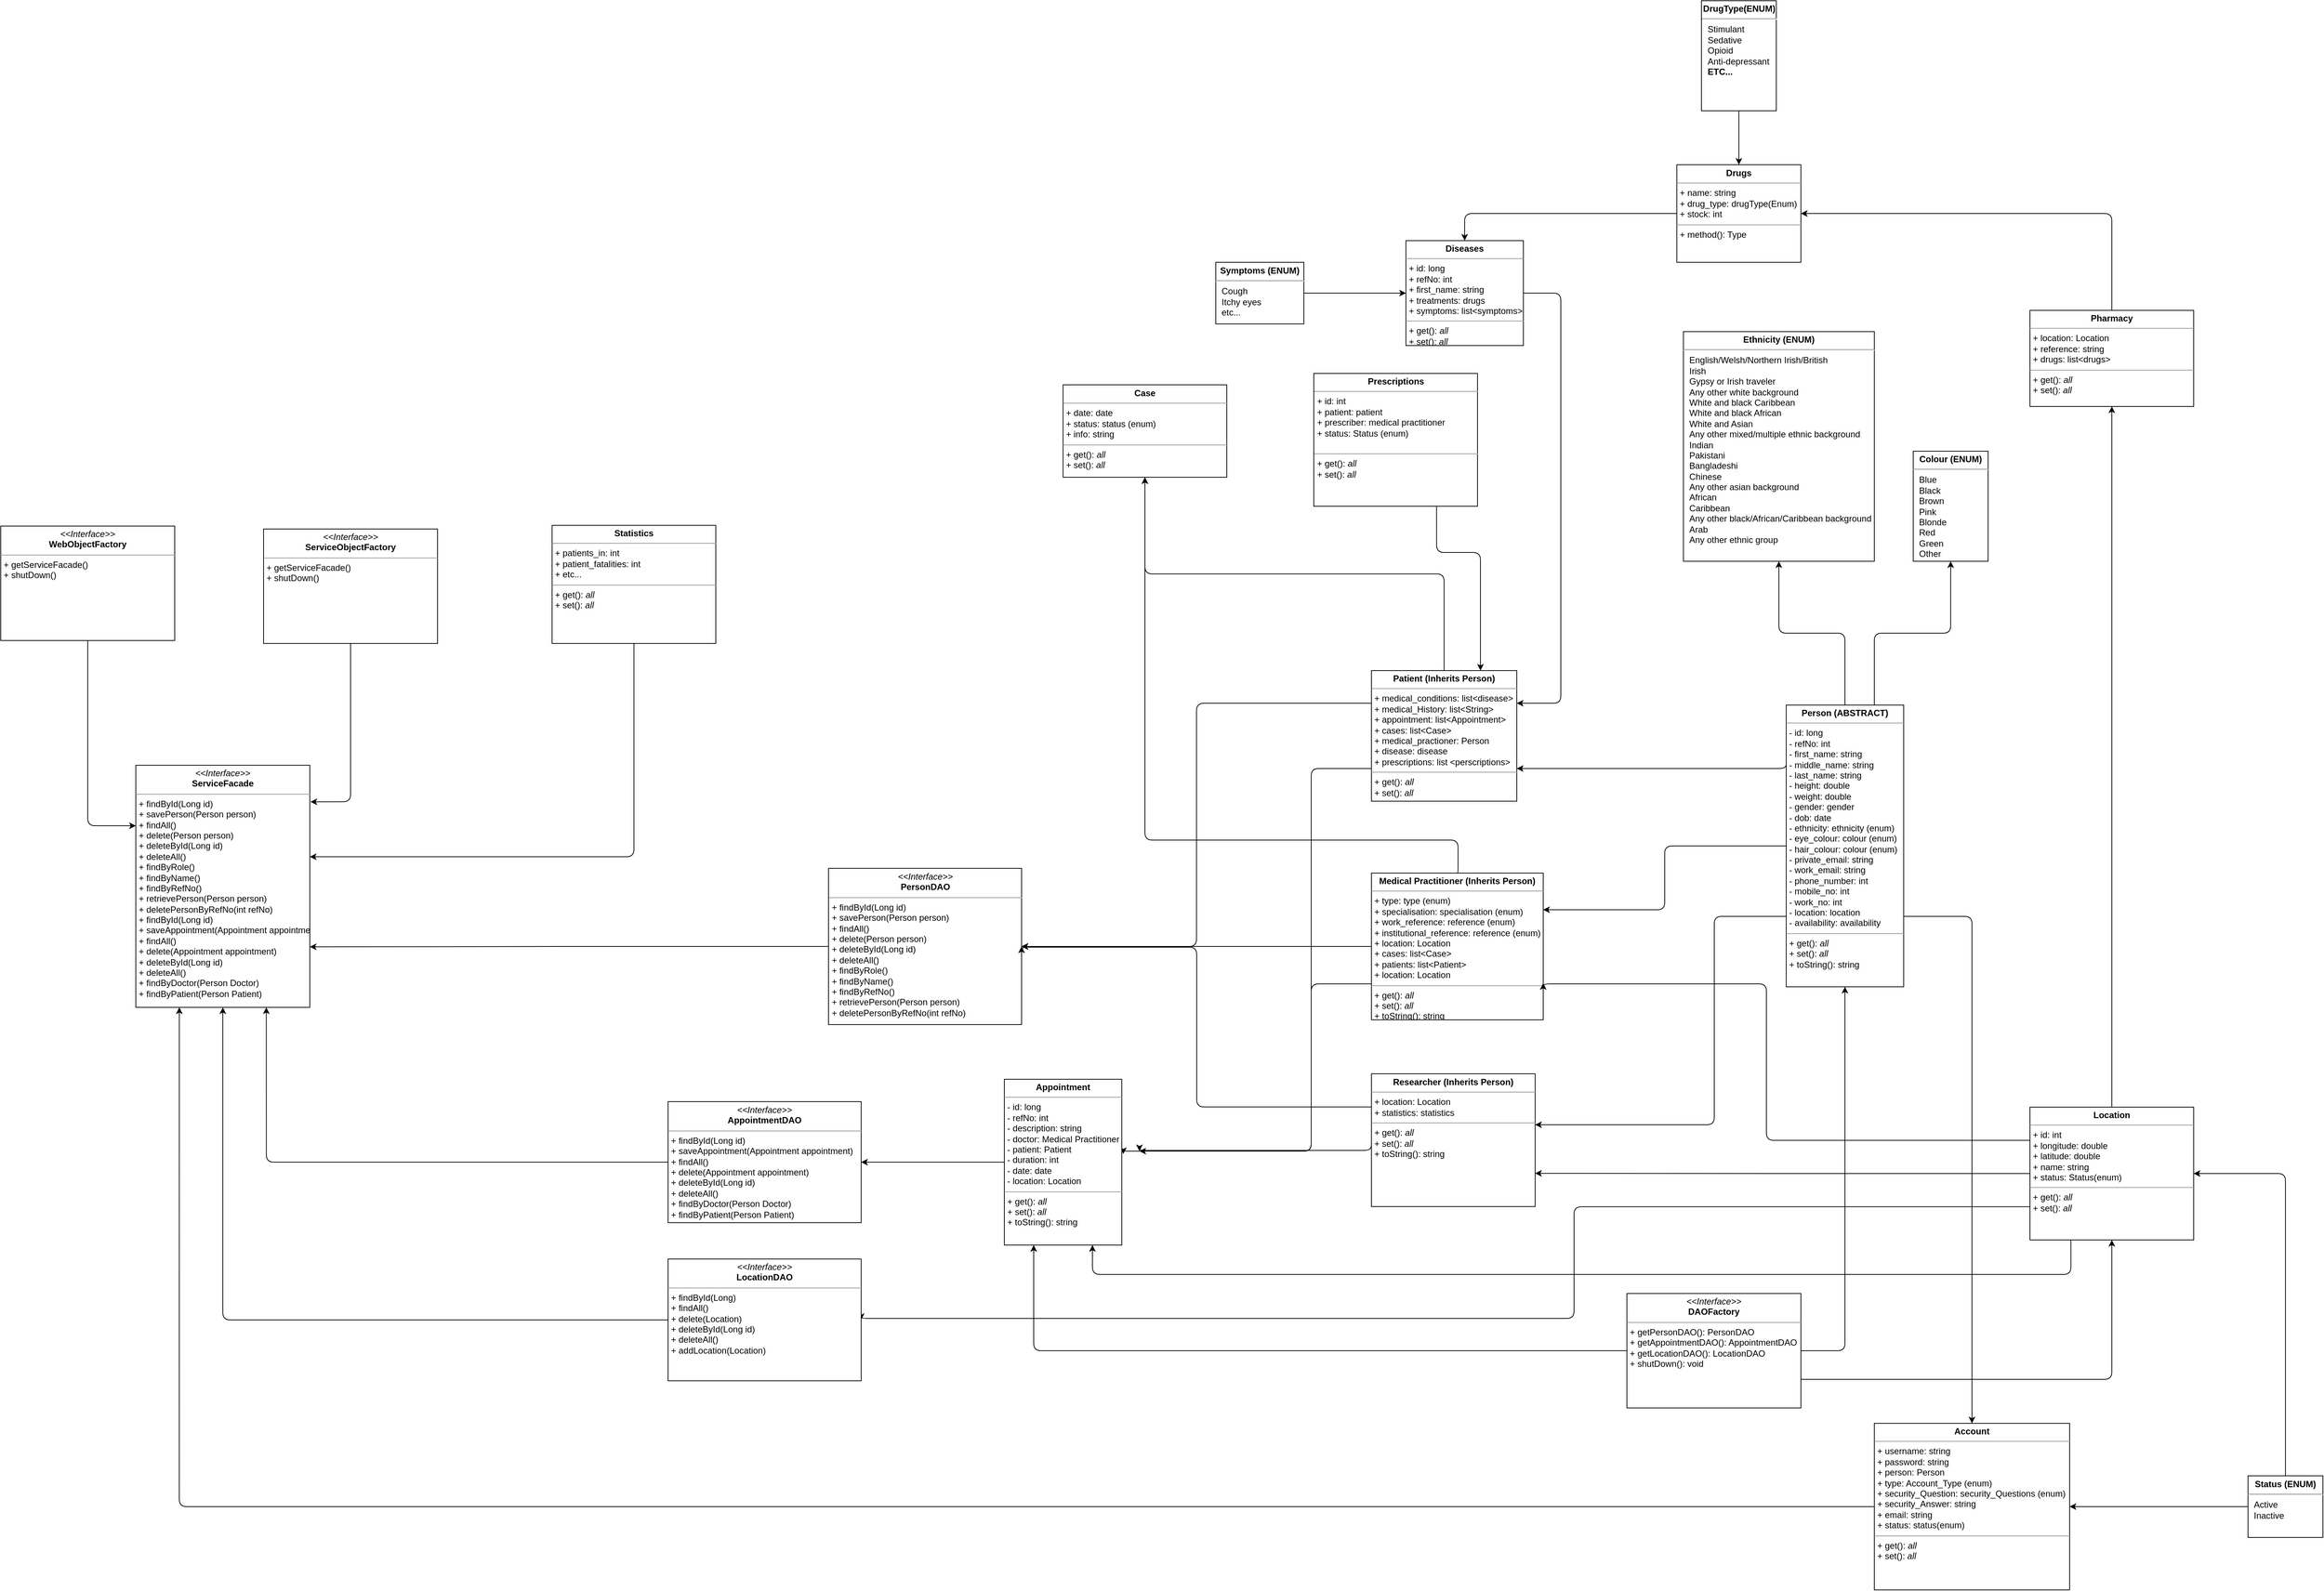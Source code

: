 <mxfile version="12.1.0" type="device" pages="1"><diagram id="IaRB0hSCrIcvMKdp6ZIT" name="Class Diagram"><mxGraphModel dx="-7416" dy="4311" grid="0" gridSize="10" guides="1" tooltips="1" connect="1" arrows="1" fold="1" page="0" pageScale="1" pageWidth="827" pageHeight="1169" math="0" shadow="0"><root><mxCell id="0"/><mxCell id="1" parent="0"/><mxCell id="vXPy6y1DT_VZv1KYZCPj-5" style="edgeStyle=orthogonalEdgeStyle;rounded=1;orthogonalLoop=1;jettySize=auto;html=1;exitX=0;exitY=0.196;exitDx=0;exitDy=0;entryX=1;entryY=0.75;entryDx=0;entryDy=0;exitPerimeter=0;" parent="1" source="WB3Wu1iv00L5q_47RCzI-1" target="WB3Wu1iv00L5q_47RCzI-15" edge="1"><mxGeometry relative="1" as="geometry"><Array as="points"><mxPoint x="11525" y="-2224"/></Array></mxGeometry></mxCell><mxCell id="vXPy6y1DT_VZv1KYZCPj-6" style="edgeStyle=orthogonalEdgeStyle;rounded=1;orthogonalLoop=1;jettySize=auto;html=1;exitX=0;exitY=0.5;exitDx=0;exitDy=0;entryX=1;entryY=0.25;entryDx=0;entryDy=0;" parent="1" source="WB3Wu1iv00L5q_47RCzI-1" target="WB3Wu1iv00L5q_47RCzI-19" edge="1"><mxGeometry relative="1" as="geometry"/></mxCell><mxCell id="vXPy6y1DT_VZv1KYZCPj-7" style="edgeStyle=orthogonalEdgeStyle;rounded=1;orthogonalLoop=1;jettySize=auto;html=1;exitX=0;exitY=0.75;exitDx=0;exitDy=0;" parent="1" source="WB3Wu1iv00L5q_47RCzI-1" edge="1"><mxGeometry relative="1" as="geometry"><mxPoint x="11183" y="-1738" as="targetPoint"/><Array as="points"><mxPoint x="11427" y="-2022"/><mxPoint x="11427" y="-1738"/></Array></mxGeometry></mxCell><mxCell id="vXPy6y1DT_VZv1KYZCPj-26" style="edgeStyle=orthogonalEdgeStyle;rounded=1;orthogonalLoop=1;jettySize=auto;html=1;exitX=0.75;exitY=0;exitDx=0;exitDy=0;entryX=0.5;entryY=1;entryDx=0;entryDy=0;" parent="1" source="WB3Wu1iv00L5q_47RCzI-1" target="WB3Wu1iv00L5q_47RCzI-4" edge="1"><mxGeometry relative="1" as="geometry"/></mxCell><mxCell id="vXPy6y1DT_VZv1KYZCPj-30" style="edgeStyle=orthogonalEdgeStyle;rounded=1;orthogonalLoop=1;jettySize=auto;html=1;exitX=0.5;exitY=0;exitDx=0;exitDy=0;entryX=0.5;entryY=1;entryDx=0;entryDy=0;" parent="1" source="WB3Wu1iv00L5q_47RCzI-1" target="WB3Wu1iv00L5q_47RCzI-3" edge="1"><mxGeometry relative="1" as="geometry"/></mxCell><mxCell id="vXPy6y1DT_VZv1KYZCPj-38" style="edgeStyle=orthogonalEdgeStyle;rounded=1;orthogonalLoop=1;jettySize=auto;html=1;exitX=1;exitY=0.75;exitDx=0;exitDy=0;entryX=0.5;entryY=0;entryDx=0;entryDy=0;" parent="1" source="WB3Wu1iv00L5q_47RCzI-1" target="WB3Wu1iv00L5q_47RCzI-18" edge="1"><mxGeometry relative="1" as="geometry"/></mxCell><mxCell id="WB3Wu1iv00L5q_47RCzI-1" value="&lt;p style=&quot;margin: 0px ; margin-top: 4px ; text-align: center&quot;&gt;&lt;b&gt;Person (ABSTRACT)&lt;/b&gt;&lt;/p&gt;&lt;hr size=&quot;1&quot;&gt;&lt;p style=&quot;margin: 0px ; margin-left: 4px&quot;&gt;- id: long&lt;br&gt;&lt;/p&gt;&lt;p style=&quot;margin: 0px ; margin-left: 4px&quot;&gt;- refNo: int&lt;/p&gt;&lt;p style=&quot;margin: 0px ; margin-left: 4px&quot;&gt;- first_name: string&lt;/p&gt;&lt;p style=&quot;margin: 0px ; margin-left: 4px&quot;&gt;- middle_name: string&lt;br&gt;&lt;/p&gt;&lt;p style=&quot;margin: 0px ; margin-left: 4px&quot;&gt;- last_name: string&lt;br&gt;&lt;/p&gt;&lt;p style=&quot;margin: 0px ; margin-left: 4px&quot;&gt;- height: double&lt;br&gt;&lt;/p&gt;&lt;p style=&quot;margin: 0px ; margin-left: 4px&quot;&gt;- weight: double&lt;br&gt;&lt;/p&gt;&lt;p style=&quot;margin: 0px ; margin-left: 4px&quot;&gt;- gender: gender&lt;br&gt;&lt;/p&gt;&lt;p style=&quot;margin: 0px ; margin-left: 4px&quot;&gt;- dob: date&lt;br&gt;&lt;/p&gt;&lt;p style=&quot;margin: 0px ; margin-left: 4px&quot;&gt;- ethnicity: ethnicity (enum)&lt;br&gt;&lt;/p&gt;&lt;p style=&quot;margin: 0px ; margin-left: 4px&quot;&gt;- eye_colour: colour (enum)&lt;br&gt;&lt;/p&gt;&lt;p style=&quot;margin: 0px ; margin-left: 4px&quot;&gt;- hair_colour: colour (enum)&lt;br&gt;&lt;/p&gt;&lt;p style=&quot;margin: 0px ; margin-left: 4px&quot;&gt;- private_email: string&lt;br&gt;&lt;/p&gt;&lt;p style=&quot;margin: 0px ; margin-left: 4px&quot;&gt;- work_email: string&lt;br&gt;&lt;/p&gt;&lt;p style=&quot;margin: 0px ; margin-left: 4px&quot;&gt;- phone_number: int&lt;br&gt;&lt;/p&gt;&lt;p style=&quot;margin: 0px ; margin-left: 4px&quot;&gt;- mobile_no: int&lt;br&gt;&lt;/p&gt;&lt;p style=&quot;margin: 0px ; margin-left: 4px&quot;&gt;- work_no: int&lt;br&gt;&lt;/p&gt;&lt;p style=&quot;margin: 0px ; margin-left: 4px&quot;&gt;- location: location&lt;/p&gt;&lt;p style=&quot;margin: 0px ; margin-left: 4px&quot;&gt;- availability: availability&lt;/p&gt;&lt;hr size=&quot;1&quot;&gt;&lt;p style=&quot;margin: 0px ; margin-left: 4px&quot;&gt;+ get(): &lt;i&gt;all&lt;/i&gt;&lt;/p&gt;&lt;p style=&quot;margin: 0px ; margin-left: 4px&quot;&gt;+ set(): &lt;i&gt;all&lt;/i&gt;&lt;/p&gt;&lt;p style=&quot;margin: 0px ; margin-left: 4px&quot;&gt;+ toString(): string&lt;/p&gt;" style="verticalAlign=top;align=left;overflow=fill;fontSize=12;fontFamily=Helvetica;html=1;" parent="1" vertex="1"><mxGeometry x="11525" y="-2310" width="160" height="384" as="geometry"/></mxCell><mxCell id="WB3Wu1iv00L5q_47RCzI-3" value="&lt;p style=&quot;margin: 4px 0px 0px ; text-align: center&quot;&gt;&lt;b&gt;Ethnicity (ENUM)&lt;/b&gt;&lt;/p&gt;&lt;hr&gt;&lt;p style=&quot;margin: 0px ; margin-left: 8px&quot;&gt;English/Welsh/Northern Irish/British&lt;/p&gt;&lt;p style=&quot;margin: 0px ; margin-left: 8px&quot;&gt;Irish&lt;/p&gt;&lt;p style=&quot;margin: 0px ; margin-left: 8px&quot;&gt;Gypsy or Irish traveler&lt;/p&gt;&lt;p style=&quot;margin: 0px ; margin-left: 8px&quot;&gt;Any other white background&lt;/p&gt;&lt;p style=&quot;margin: 0px ; margin-left: 8px&quot;&gt;White and black Caribbean&lt;/p&gt;&lt;p style=&quot;margin: 0px ; margin-left: 8px&quot;&gt;White and black African&lt;br&gt;&lt;/p&gt;&lt;p style=&quot;margin: 0px ; margin-left: 8px&quot;&gt;White and Asian&lt;br&gt;&lt;/p&gt;&lt;p style=&quot;margin: 0px ; margin-left: 8px&quot;&gt;Any other mixed/multiple ethnic background&lt;/p&gt;&lt;p style=&quot;margin: 0px ; margin-left: 8px&quot;&gt;Indian&lt;/p&gt;&lt;p style=&quot;margin: 0px ; margin-left: 8px&quot;&gt;Pakistani&lt;/p&gt;&lt;p style=&quot;margin: 0px ; margin-left: 8px&quot;&gt;Bangladeshi&lt;/p&gt;&lt;p style=&quot;margin: 0px ; margin-left: 8px&quot;&gt;Chinese&lt;/p&gt;&lt;p style=&quot;margin: 0px ; margin-left: 8px&quot;&gt;Any other asian background&lt;/p&gt;&lt;p style=&quot;margin: 0px ; margin-left: 8px&quot;&gt;African&lt;/p&gt;&lt;p style=&quot;margin: 0px ; margin-left: 8px&quot;&gt;Caribbean&lt;/p&gt;&lt;p style=&quot;margin: 0px ; margin-left: 8px&quot;&gt;Any other black/African/Caribbean background&lt;/p&gt;&lt;p style=&quot;margin: 0px ; margin-left: 8px&quot;&gt;Arab&lt;/p&gt;&lt;p style=&quot;margin: 0px ; margin-left: 8px&quot;&gt;Any other ethnic group&lt;/p&gt;" style="verticalAlign=top;align=left;overflow=fill;fontSize=12;fontFamily=Helvetica;html=1;" parent="1" vertex="1"><mxGeometry x="11385" y="-2819" width="260" height="313" as="geometry"/></mxCell><mxCell id="WB3Wu1iv00L5q_47RCzI-4" value="&lt;p style=&quot;margin: 4px 0px 0px ; text-align: center&quot;&gt;&lt;b&gt;Colour (ENUM)&lt;/b&gt;&lt;/p&gt;&lt;hr&gt;&lt;p style=&quot;margin: 0px ; margin-left: 8px&quot;&gt;Blue&lt;/p&gt;&lt;p style=&quot;margin: 0px ; margin-left: 8px&quot;&gt;Black&lt;/p&gt;&lt;p style=&quot;margin: 0px ; margin-left: 8px&quot;&gt;Brown&lt;/p&gt;&lt;p style=&quot;margin: 0px ; margin-left: 8px&quot;&gt;Pink&lt;/p&gt;&lt;p style=&quot;margin: 0px ; margin-left: 8px&quot;&gt;Blonde&lt;/p&gt;&lt;p style=&quot;margin: 0px ; margin-left: 8px&quot;&gt;Red&lt;/p&gt;&lt;p style=&quot;margin: 0px ; margin-left: 8px&quot;&gt;Green&lt;/p&gt;&lt;p style=&quot;margin: 0px ; margin-left: 8px&quot;&gt;Other&lt;/p&gt;" style="verticalAlign=top;align=left;overflow=fill;fontSize=12;fontFamily=Helvetica;html=1;" parent="1" vertex="1"><mxGeometry x="11698" y="-2656" width="102" height="150" as="geometry"/></mxCell><mxCell id="vXPy6y1DT_VZv1KYZCPj-20" style="edgeStyle=orthogonalEdgeStyle;rounded=1;orthogonalLoop=1;jettySize=auto;html=1;exitX=1;exitY=0.5;exitDx=0;exitDy=0;entryX=0.5;entryY=1;entryDx=0;entryDy=0;" parent="1" source="WB3Wu1iv00L5q_47RCzI-6" target="WB3Wu1iv00L5q_47RCzI-1" edge="1"><mxGeometry relative="1" as="geometry"/></mxCell><mxCell id="vXPy6y1DT_VZv1KYZCPj-21" style="edgeStyle=orthogonalEdgeStyle;rounded=1;orthogonalLoop=1;jettySize=auto;html=1;exitX=0;exitY=0.5;exitDx=0;exitDy=0;entryX=0.25;entryY=1;entryDx=0;entryDy=0;" parent="1" source="WB3Wu1iv00L5q_47RCzI-6" target="vXPy6y1DT_VZv1KYZCPj-15" edge="1"><mxGeometry relative="1" as="geometry"/></mxCell><mxCell id="QRkijmMvW_mW7NwWG8h7-26" style="edgeStyle=orthogonalEdgeStyle;rounded=1;orthogonalLoop=1;jettySize=auto;html=1;exitX=1;exitY=0.75;exitDx=0;exitDy=0;entryX=0.5;entryY=1;entryDx=0;entryDy=0;" parent="1" source="WB3Wu1iv00L5q_47RCzI-6" target="vXPy6y1DT_VZv1KYZCPj-37" edge="1"><mxGeometry relative="1" as="geometry"/></mxCell><mxCell id="WB3Wu1iv00L5q_47RCzI-6" value="&lt;p style=&quot;margin: 0px ; margin-top: 4px ; text-align: center&quot;&gt;&lt;i&gt;&amp;lt;&amp;lt;Interface&amp;gt;&amp;gt;&lt;/i&gt;&lt;br&gt;&lt;b&gt;DAOFactory&lt;/b&gt;&lt;/p&gt;&lt;hr size=&quot;1&quot;&gt;&lt;p style=&quot;margin: 0px ; margin-left: 4px&quot;&gt;&lt;/p&gt;&lt;p style=&quot;margin: 0px ; margin-left: 4px&quot;&gt;+ getPersonDAO(): PersonDAO&lt;br&gt;+ getAppointmentDAO(): AppointmentDAO&lt;br&gt;&lt;/p&gt;&lt;p style=&quot;margin: 0px ; margin-left: 4px&quot;&gt;+ getLocationDAO(): LocationDAO&lt;/p&gt;&lt;p style=&quot;margin: 0px ; margin-left: 4px&quot;&gt;+ shutDown(): void&lt;/p&gt;" style="verticalAlign=top;align=left;overflow=fill;fontSize=12;fontFamily=Helvetica;html=1;" parent="1" vertex="1"><mxGeometry x="11308" y="-1508" width="237" height="156" as="geometry"/></mxCell><mxCell id="vXPy6y1DT_VZv1KYZCPj-33" style="edgeStyle=orthogonalEdgeStyle;rounded=1;orthogonalLoop=1;jettySize=auto;html=1;exitX=0;exitY=0.5;exitDx=0;exitDy=0;entryX=0.75;entryY=1;entryDx=0;entryDy=0;" parent="1" source="WB3Wu1iv00L5q_47RCzI-7" target="WB3Wu1iv00L5q_47RCzI-11" edge="1"><mxGeometry relative="1" as="geometry"/></mxCell><mxCell id="WB3Wu1iv00L5q_47RCzI-7" value="&lt;p style=&quot;margin: 0px ; margin-top: 4px ; text-align: center&quot;&gt;&lt;i&gt;&amp;lt;&amp;lt;Interface&amp;gt;&amp;gt;&lt;/i&gt;&lt;br&gt;&lt;b&gt;AppointmentDAO&lt;/b&gt;&lt;/p&gt;&lt;hr size=&quot;1&quot;&gt;&lt;p style=&quot;margin: 0px ; margin-left: 4px&quot;&gt;&lt;/p&gt;&lt;p style=&quot;margin: 0px ; margin-left: 4px&quot;&gt;+ findById(Long id)&lt;/p&gt;&lt;p style=&quot;margin: 0px ; margin-left: 4px&quot;&gt;+ saveAppointment(Appointment appointment)&lt;/p&gt;&lt;p style=&quot;margin: 0px ; margin-left: 4px&quot;&gt;+ findAll()&lt;/p&gt;&lt;p style=&quot;margin: 0px ; margin-left: 4px&quot;&gt;+ delete(Appointment appointment)&lt;/p&gt;&lt;p style=&quot;margin: 0px ; margin-left: 4px&quot;&gt;+ deleteById(Long id)&lt;/p&gt;&lt;p style=&quot;margin: 0px ; margin-left: 4px&quot;&gt;+ deleteAll()&lt;/p&gt;&lt;p style=&quot;margin: 0px ; margin-left: 4px&quot;&gt;+ findByDoctor(Person Doctor)&lt;/p&gt;&lt;p style=&quot;margin: 0px ; margin-left: 4px&quot;&gt;+ findByPatient(Person Patient)&lt;/p&gt;" style="verticalAlign=top;align=left;overflow=fill;fontSize=12;fontFamily=Helvetica;html=1;" parent="1" vertex="1"><mxGeometry x="10002" y="-1769.5" width="263" height="165" as="geometry"/></mxCell><mxCell id="vXPy6y1DT_VZv1KYZCPj-34" style="edgeStyle=orthogonalEdgeStyle;rounded=1;orthogonalLoop=1;jettySize=auto;html=1;exitX=0;exitY=0.5;exitDx=0;exitDy=0;entryX=1;entryY=0.75;entryDx=0;entryDy=0;" parent="1" source="WB3Wu1iv00L5q_47RCzI-8" target="WB3Wu1iv00L5q_47RCzI-11" edge="1"><mxGeometry relative="1" as="geometry"><mxPoint x="9517" y="-2033" as="targetPoint"/></mxGeometry></mxCell><mxCell id="WB3Wu1iv00L5q_47RCzI-8" value="&lt;p style=&quot;margin: 0px ; margin-top: 4px ; text-align: center&quot;&gt;&lt;i&gt;&amp;lt;&amp;lt;Interface&amp;gt;&amp;gt;&lt;/i&gt;&lt;br&gt;&lt;b&gt;PersonDAO&lt;/b&gt;&lt;/p&gt;&lt;hr size=&quot;1&quot;&gt;&lt;p style=&quot;margin: 0px ; margin-left: 4px&quot;&gt;&lt;/p&gt;&lt;p style=&quot;margin: 0px ; margin-left: 4px&quot;&gt;+ findById(Long id)&lt;/p&gt;&lt;p style=&quot;margin: 0px ; margin-left: 4px&quot;&gt;+ savePerson(Person person)&lt;/p&gt;&lt;p style=&quot;margin: 0px ; margin-left: 4px&quot;&gt;+ findAll()&lt;/p&gt;&lt;p style=&quot;margin: 0px ; margin-left: 4px&quot;&gt;+ delete(Person person)&lt;/p&gt;&lt;p style=&quot;margin: 0px ; margin-left: 4px&quot;&gt;+ deleteById(Long id)&lt;/p&gt;&lt;p style=&quot;margin: 0px ; margin-left: 4px&quot;&gt;+ deleteAll()&lt;/p&gt;&lt;p style=&quot;margin: 0px ; margin-left: 4px&quot;&gt;+ findByRole()&lt;/p&gt;&lt;p style=&quot;margin: 0px ; margin-left: 4px&quot;&gt;+ findByName()&lt;/p&gt;&lt;p style=&quot;margin: 0px ; margin-left: 4px&quot;&gt;+ findByRefNo()&lt;/p&gt;&lt;p style=&quot;margin: 0px ; margin-left: 4px&quot;&gt;+ retrievePerson(Person person)&lt;/p&gt;&lt;p style=&quot;margin: 0px ; margin-left: 4px&quot;&gt;+ deletePersonByRefNo(int refNo)&lt;/p&gt;" style="verticalAlign=top;align=left;overflow=fill;fontSize=12;fontFamily=Helvetica;html=1;" parent="1" vertex="1"><mxGeometry x="10220.5" y="-2087.5" width="263" height="213" as="geometry"/></mxCell><mxCell id="vXPy6y1DT_VZv1KYZCPj-23" style="edgeStyle=orthogonalEdgeStyle;rounded=1;orthogonalLoop=1;jettySize=auto;html=1;exitX=0.5;exitY=1;exitDx=0;exitDy=0;entryX=0;entryY=0.25;entryDx=0;entryDy=0;" parent="1" source="WB3Wu1iv00L5q_47RCzI-9" target="WB3Wu1iv00L5q_47RCzI-11" edge="1"><mxGeometry relative="1" as="geometry"/></mxCell><mxCell id="WB3Wu1iv00L5q_47RCzI-9" value="&lt;p style=&quot;margin: 0px ; margin-top: 4px ; text-align: center&quot;&gt;&lt;i&gt;&amp;lt;&amp;lt;Interface&amp;gt;&amp;gt;&lt;/i&gt;&lt;br&gt;&lt;b&gt;WebObjectFactory&lt;/b&gt;&lt;/p&gt;&lt;hr size=&quot;1&quot;&gt;&lt;p style=&quot;margin: 0px ; margin-left: 4px&quot;&gt;&lt;/p&gt;&lt;p style=&quot;margin: 0px ; margin-left: 4px&quot;&gt;+ getServiceFacade()&lt;br&gt;+ shutDown()&lt;br&gt;&lt;/p&gt;" style="verticalAlign=top;align=left;overflow=fill;fontSize=12;fontFamily=Helvetica;html=1;" parent="1" vertex="1"><mxGeometry x="9093" y="-2554" width="237" height="156" as="geometry"/></mxCell><mxCell id="vXPy6y1DT_VZv1KYZCPj-24" style="edgeStyle=orthogonalEdgeStyle;rounded=1;orthogonalLoop=1;jettySize=auto;html=1;exitX=0.5;exitY=1;exitDx=0;exitDy=0;entryX=1.004;entryY=0.151;entryDx=0;entryDy=0;entryPerimeter=0;" parent="1" source="WB3Wu1iv00L5q_47RCzI-10" target="WB3Wu1iv00L5q_47RCzI-11" edge="1"><mxGeometry relative="1" as="geometry"/></mxCell><mxCell id="WB3Wu1iv00L5q_47RCzI-10" value="&lt;p style=&quot;margin: 0px ; margin-top: 4px ; text-align: center&quot;&gt;&lt;i&gt;&amp;lt;&amp;lt;Interface&amp;gt;&amp;gt;&lt;/i&gt;&lt;br&gt;&lt;b&gt;ServiceObjectFactory&lt;/b&gt;&lt;/p&gt;&lt;hr size=&quot;1&quot;&gt;&lt;p style=&quot;margin: 0px ; margin-left: 4px&quot;&gt;&lt;/p&gt;&lt;p style=&quot;margin: 0px ; margin-left: 4px&quot;&gt;+ getServiceFacade()&lt;br&gt;+ shutDown()&lt;br&gt;&lt;/p&gt;" style="verticalAlign=top;align=left;overflow=fill;fontSize=12;fontFamily=Helvetica;html=1;" parent="1" vertex="1"><mxGeometry x="9451" y="-2550" width="237" height="156" as="geometry"/></mxCell><mxCell id="WB3Wu1iv00L5q_47RCzI-11" value="&lt;p style=&quot;margin: 0px ; margin-top: 4px ; text-align: center&quot;&gt;&lt;i&gt;&amp;lt;&amp;lt;Interface&amp;gt;&amp;gt;&lt;/i&gt;&lt;br&gt;&lt;b&gt;ServiceFacade&lt;/b&gt;&lt;/p&gt;&lt;hr size=&quot;1&quot;&gt;&lt;p style=&quot;margin: 0px ; margin-left: 4px&quot;&gt;&lt;/p&gt;&lt;p style=&quot;margin: 0px 0px 0px 4px&quot;&gt;+ findById(Long id)&lt;/p&gt;&lt;p style=&quot;margin: 0px 0px 0px 4px&quot;&gt;+ savePerson(Person person)&lt;/p&gt;&lt;p style=&quot;margin: 0px 0px 0px 4px&quot;&gt;+ findAll()&lt;/p&gt;&lt;p style=&quot;margin: 0px 0px 0px 4px&quot;&gt;+ delete(Person person)&lt;/p&gt;&lt;p style=&quot;margin: 0px 0px 0px 4px&quot;&gt;+ deleteById(Long id)&lt;/p&gt;&lt;p style=&quot;margin: 0px 0px 0px 4px&quot;&gt;+ deleteAll()&lt;/p&gt;&lt;p style=&quot;margin: 0px 0px 0px 4px&quot;&gt;+ findByRole()&lt;/p&gt;&lt;p style=&quot;margin: 0px 0px 0px 4px&quot;&gt;+ findByName()&lt;/p&gt;&lt;p style=&quot;margin: 0px 0px 0px 4px&quot;&gt;+ findByRefNo()&lt;/p&gt;&lt;p style=&quot;margin: 0px 0px 0px 4px&quot;&gt;+ retrievePerson(Person person)&lt;/p&gt;&lt;p style=&quot;margin: 0px 0px 0px 4px&quot;&gt;+ deletePersonByRefNo(int refNo)&lt;/p&gt;&lt;p style=&quot;margin: 0px 0px 0px 4px&quot;&gt;+ findById(Long id)&lt;/p&gt;&lt;p style=&quot;margin: 0px 0px 0px 4px&quot;&gt;+ saveAppointment(Appointment appointment)&lt;/p&gt;&lt;p style=&quot;margin: 0px 0px 0px 4px&quot;&gt;+ findAll()&lt;/p&gt;&lt;p style=&quot;margin: 0px 0px 0px 4px&quot;&gt;+ delete(Appointment appointment)&lt;/p&gt;&lt;p style=&quot;margin: 0px 0px 0px 4px&quot;&gt;+ deleteById(Long id)&lt;/p&gt;&lt;p style=&quot;margin: 0px 0px 0px 4px&quot;&gt;+ deleteAll()&lt;/p&gt;&lt;p style=&quot;margin: 0px 0px 0px 4px&quot;&gt;+ findByDoctor(Person Doctor)&lt;/p&gt;&lt;p style=&quot;margin: 0px 0px 0px 4px&quot;&gt;+ findByPatient(Person Patient)&lt;/p&gt;" style="verticalAlign=top;align=left;overflow=fill;fontSize=12;fontFamily=Helvetica;html=1;" parent="1" vertex="1"><mxGeometry x="9277" y="-2228" width="237" height="330" as="geometry"/></mxCell><mxCell id="QRkijmMvW_mW7NwWG8h7-30" style="edgeStyle=orthogonalEdgeStyle;rounded=1;orthogonalLoop=1;jettySize=auto;html=1;exitX=0;exitY=0.5;exitDx=0;exitDy=0;entryX=0.5;entryY=0;entryDx=0;entryDy=0;" parent="1" source="WB3Wu1iv00L5q_47RCzI-12" target="WB3Wu1iv00L5q_47RCzI-14" edge="1"><mxGeometry relative="1" as="geometry"/></mxCell><mxCell id="WB3Wu1iv00L5q_47RCzI-12" value="&lt;p style=&quot;margin: 0px ; margin-top: 4px ; text-align: center&quot;&gt;&lt;b&gt;Drugs&lt;/b&gt;&lt;/p&gt;&lt;hr size=&quot;1&quot;&gt;&lt;p style=&quot;margin: 0px ; margin-left: 4px&quot;&gt;+ name: string&lt;/p&gt;&lt;p style=&quot;margin: 0px ; margin-left: 4px&quot;&gt;+ drug_type: drugType(Enum)&lt;/p&gt;&lt;p style=&quot;margin: 0px ; margin-left: 4px&quot;&gt;+ stock: int&lt;/p&gt;&lt;hr size=&quot;1&quot;&gt;&lt;p style=&quot;margin: 0px ; margin-left: 4px&quot;&gt;+ method(): Type&lt;/p&gt;" style="verticalAlign=top;align=left;overflow=fill;fontSize=12;fontFamily=Helvetica;html=1;" parent="1" vertex="1"><mxGeometry x="11376" y="-3046.5" width="169" height="133" as="geometry"/></mxCell><mxCell id="QRkijmMvW_mW7NwWG8h7-29" style="edgeStyle=orthogonalEdgeStyle;rounded=1;orthogonalLoop=1;jettySize=auto;html=1;exitX=0.5;exitY=1;exitDx=0;exitDy=0;entryX=0.5;entryY=0;entryDx=0;entryDy=0;" parent="1" source="WB3Wu1iv00L5q_47RCzI-13" target="WB3Wu1iv00L5q_47RCzI-12" edge="1"><mxGeometry relative="1" as="geometry"/></mxCell><mxCell id="WB3Wu1iv00L5q_47RCzI-13" value="&lt;p style=&quot;margin: 4px 0px 0px ; text-align: center&quot;&gt;&lt;b&gt;DrugType(ENUM)&lt;/b&gt;&lt;/p&gt;&lt;hr&gt;&lt;p style=&quot;margin: 0px ; margin-left: 8px&quot;&gt;Stimulant&lt;/p&gt;&lt;p style=&quot;margin: 0px ; margin-left: 8px&quot;&gt;Sedative&lt;/p&gt;&lt;p style=&quot;margin: 0px ; margin-left: 8px&quot;&gt;Opioid&lt;/p&gt;&lt;p style=&quot;margin: 0px ; margin-left: 8px&quot;&gt;Anti-depressant&lt;/p&gt;&lt;p style=&quot;margin: 0px ; margin-left: 8px&quot;&gt;&lt;b&gt;ETC...&lt;/b&gt;&lt;/p&gt;" style="verticalAlign=top;align=left;overflow=fill;fontSize=12;fontFamily=Helvetica;html=1;" parent="1" vertex="1"><mxGeometry x="11409.5" y="-3270" width="102" height="150" as="geometry"/></mxCell><mxCell id="QRkijmMvW_mW7NwWG8h7-33" style="edgeStyle=orthogonalEdgeStyle;rounded=1;orthogonalLoop=1;jettySize=auto;html=1;exitX=1;exitY=0.5;exitDx=0;exitDy=0;entryX=1;entryY=0.25;entryDx=0;entryDy=0;" parent="1" source="WB3Wu1iv00L5q_47RCzI-14" target="WB3Wu1iv00L5q_47RCzI-15" edge="1"><mxGeometry relative="1" as="geometry"><Array as="points"><mxPoint x="11218" y="-2872"/><mxPoint x="11218" y="-2312"/></Array></mxGeometry></mxCell><mxCell id="WB3Wu1iv00L5q_47RCzI-14" value="&lt;p style=&quot;margin: 0px ; margin-top: 4px ; text-align: center&quot;&gt;&lt;b&gt;Diseases&lt;/b&gt;&lt;/p&gt;&lt;hr size=&quot;1&quot;&gt;&lt;p style=&quot;margin: 0px ; margin-left: 4px&quot;&gt;+ id: long&lt;br&gt;&lt;/p&gt;&lt;p style=&quot;margin: 0px ; margin-left: 4px&quot;&gt;+ refNo: int&lt;/p&gt;&lt;p style=&quot;margin: 0px ; margin-left: 4px&quot;&gt;+ first_name: string&lt;/p&gt;&lt;p style=&quot;margin: 0px ; margin-left: 4px&quot;&gt;+ treatments: drugs&lt;/p&gt;&lt;p style=&quot;margin: 0px ; margin-left: 4px&quot;&gt;+ symptoms: list&amp;lt;symptoms&amp;gt;&lt;/p&gt;&lt;hr size=&quot;1&quot;&gt;&lt;p style=&quot;margin: 0px ; margin-left: 4px&quot;&gt;+ get(): &lt;i&gt;all&lt;/i&gt;&lt;/p&gt;&lt;p style=&quot;margin: 0px ; margin-left: 4px&quot;&gt;+ set(): &lt;i&gt;all&lt;/i&gt;&lt;/p&gt;" style="verticalAlign=top;align=left;overflow=fill;fontSize=12;fontFamily=Helvetica;html=1;" parent="1" vertex="1"><mxGeometry x="11007" y="-2943" width="160" height="143" as="geometry"/></mxCell><mxCell id="vXPy6y1DT_VZv1KYZCPj-8" style="edgeStyle=orthogonalEdgeStyle;rounded=1;orthogonalLoop=1;jettySize=auto;html=1;exitX=0;exitY=0.25;exitDx=0;exitDy=0;entryX=1;entryY=0.5;entryDx=0;entryDy=0;" parent="1" source="WB3Wu1iv00L5q_47RCzI-15" target="WB3Wu1iv00L5q_47RCzI-8" edge="1"><mxGeometry relative="1" as="geometry"/></mxCell><mxCell id="vXPy6y1DT_VZv1KYZCPj-16" style="edgeStyle=orthogonalEdgeStyle;rounded=1;orthogonalLoop=1;jettySize=auto;html=1;exitX=0;exitY=0.75;exitDx=0;exitDy=0;entryX=1.013;entryY=0.451;entryDx=0;entryDy=0;entryPerimeter=0;" parent="1" source="WB3Wu1iv00L5q_47RCzI-15" target="vXPy6y1DT_VZv1KYZCPj-15" edge="1"><mxGeometry relative="1" as="geometry"><Array as="points"><mxPoint x="10878" y="-2224"/><mxPoint x="10878" y="-1702"/><mxPoint x="10622" y="-1702"/></Array></mxGeometry></mxCell><mxCell id="vXPy6y1DT_VZv1KYZCPj-35" style="edgeStyle=orthogonalEdgeStyle;rounded=1;orthogonalLoop=1;jettySize=auto;html=1;exitX=0.5;exitY=0;exitDx=0;exitDy=0;" parent="1" source="WB3Wu1iv00L5q_47RCzI-15" target="DEboNgFCv-60R9psKOI6-1" edge="1"><mxGeometry relative="1" as="geometry"/></mxCell><mxCell id="WB3Wu1iv00L5q_47RCzI-15" value="&lt;p style=&quot;margin: 0px ; margin-top: 4px ; text-align: center&quot;&gt;&lt;b&gt;Patient (Inherits Person)&lt;/b&gt;&lt;/p&gt;&lt;hr size=&quot;1&quot;&gt;&lt;p style=&quot;margin: 0px ; margin-left: 4px&quot;&gt;+ medical_conditions: list&amp;lt;disease&amp;gt;&lt;/p&gt;&lt;p style=&quot;margin: 0px ; margin-left: 4px&quot;&gt;+ medical_History: list&amp;lt;String&amp;gt;&lt;/p&gt;&lt;p style=&quot;margin: 0px ; margin-left: 4px&quot;&gt;+ appointment: list&amp;lt;Appointment&amp;gt;&lt;/p&gt;&lt;p style=&quot;margin: 0px ; margin-left: 4px&quot;&gt;+ cases: list&amp;lt;Case&amp;gt;&lt;/p&gt;&lt;p style=&quot;margin: 0px ; margin-left: 4px&quot;&gt;+ medical_practioner: Person&lt;/p&gt;&lt;p style=&quot;margin: 0px ; margin-left: 4px&quot;&gt;+ disease: disease&lt;/p&gt;&lt;p style=&quot;margin: 0px ; margin-left: 4px&quot;&gt;+ prescriptions: list &amp;lt;perscriptions&amp;gt;&lt;/p&gt;&lt;hr size=&quot;1&quot;&gt;&lt;p style=&quot;margin: 0px ; margin-left: 4px&quot;&gt;+ get(): &lt;i&gt;all&lt;/i&gt;&lt;/p&gt;&lt;p style=&quot;margin: 0px ; margin-left: 4px&quot;&gt;+ set(): &lt;i&gt;all&lt;/i&gt;&lt;/p&gt;" style="verticalAlign=top;align=left;overflow=fill;fontSize=12;fontFamily=Helvetica;html=1;" parent="1" vertex="1"><mxGeometry x="10960" y="-2357" width="198" height="178" as="geometry"/></mxCell><mxCell id="vXPy6y1DT_VZv1KYZCPj-39" style="edgeStyle=orthogonalEdgeStyle;rounded=1;orthogonalLoop=1;jettySize=auto;html=1;exitX=0;exitY=0.5;exitDx=0;exitDy=0;entryX=0.25;entryY=1;entryDx=0;entryDy=0;" parent="1" source="WB3Wu1iv00L5q_47RCzI-18" target="WB3Wu1iv00L5q_47RCzI-11" edge="1"><mxGeometry relative="1" as="geometry"/></mxCell><mxCell id="WB3Wu1iv00L5q_47RCzI-18" value="&lt;p style=&quot;margin: 0px ; margin-top: 4px ; text-align: center&quot;&gt;&lt;b&gt;Account&lt;/b&gt;&lt;/p&gt;&lt;hr size=&quot;1&quot;&gt;&lt;p style=&quot;margin: 0px ; margin-left: 4px&quot;&gt;+ username: string&lt;/p&gt;&lt;p style=&quot;margin: 0px ; margin-left: 4px&quot;&gt;+ password: string&lt;/p&gt;&lt;p style=&quot;margin: 0px ; margin-left: 4px&quot;&gt;+ person: Person&lt;/p&gt;&lt;p style=&quot;margin: 0px ; margin-left: 4px&quot;&gt;+ type: Account_Type (enum)&lt;/p&gt;&lt;p style=&quot;margin: 0px ; margin-left: 4px&quot;&gt;+ security_Question: security_Questions (enum)&lt;/p&gt;&lt;p style=&quot;margin: 0px ; margin-left: 4px&quot;&gt;+ security_Answer: string&lt;/p&gt;&lt;p style=&quot;margin: 0px ; margin-left: 4px&quot;&gt;+ email: string&lt;/p&gt;&lt;p style=&quot;margin: 0px ; margin-left: 4px&quot;&gt;+ status: status(enum)&lt;/p&gt;&lt;hr size=&quot;1&quot;&gt;&lt;p style=&quot;margin: 0px ; margin-left: 4px&quot;&gt;+ get(): &lt;i&gt;all&lt;/i&gt;&lt;/p&gt;&lt;p style=&quot;margin: 0px ; margin-left: 4px&quot;&gt;+ set(): &lt;i&gt;all&lt;/i&gt;&lt;/p&gt;" style="verticalAlign=top;align=left;overflow=fill;fontSize=12;fontFamily=Helvetica;html=1;" parent="1" vertex="1"><mxGeometry x="11645" y="-1331" width="266" height="227" as="geometry"/></mxCell><mxCell id="vXPy6y1DT_VZv1KYZCPj-27" style="edgeStyle=orthogonalEdgeStyle;rounded=1;orthogonalLoop=1;jettySize=auto;html=1;exitX=0;exitY=0.75;exitDx=0;exitDy=0;entryX=1;entryY=0.5;entryDx=0;entryDy=0;" parent="1" edge="1"><mxGeometry relative="1" as="geometry"><Array as="points"><mxPoint x="10878" y="-1930"/><mxPoint x="10878" y="-1702"/></Array><mxPoint x="10960" y="-1930" as="sourcePoint"/><mxPoint x="10644" y="-1702" as="targetPoint"/></mxGeometry></mxCell><mxCell id="vXPy6y1DT_VZv1KYZCPj-29" style="edgeStyle=orthogonalEdgeStyle;rounded=1;orthogonalLoop=1;jettySize=auto;html=1;exitX=0;exitY=0.5;exitDx=0;exitDy=0;entryX=1;entryY=0.5;entryDx=0;entryDy=0;" parent="1" source="WB3Wu1iv00L5q_47RCzI-19" target="WB3Wu1iv00L5q_47RCzI-8" edge="1"><mxGeometry relative="1" as="geometry"/></mxCell><mxCell id="vXPy6y1DT_VZv1KYZCPj-36" style="edgeStyle=orthogonalEdgeStyle;rounded=1;orthogonalLoop=1;jettySize=auto;html=1;exitX=0.5;exitY=0;exitDx=0;exitDy=0;entryX=0.5;entryY=1;entryDx=0;entryDy=0;" parent="1" source="WB3Wu1iv00L5q_47RCzI-19" target="DEboNgFCv-60R9psKOI6-1" edge="1"><mxGeometry relative="1" as="geometry"><Array as="points"><mxPoint x="11078" y="-2126"/><mxPoint x="10652" y="-2126"/></Array></mxGeometry></mxCell><mxCell id="WB3Wu1iv00L5q_47RCzI-19" value="&lt;p style=&quot;margin: 0px ; margin-top: 4px ; text-align: center&quot;&gt;&lt;b&gt;Medical Practitioner (Inherits Person)&lt;/b&gt;&lt;/p&gt;&lt;hr size=&quot;1&quot;&gt;&lt;p style=&quot;margin: 0px ; margin-left: 4px&quot;&gt;+ type: type (enum)&lt;br&gt;&lt;/p&gt;&lt;p style=&quot;margin: 0px ; margin-left: 4px&quot;&gt;+ specialisation: specialisation (enum)&lt;/p&gt;&lt;p style=&quot;margin: 0px ; margin-left: 4px&quot;&gt;+ work_reference: reference (enum)&lt;/p&gt;&lt;p style=&quot;margin: 0px ; margin-left: 4px&quot;&gt;+ institutional_reference: reference (enum)&lt;/p&gt;&lt;p style=&quot;margin: 0px ; margin-left: 4px&quot;&gt;+ location: Location&lt;/p&gt;&lt;p style=&quot;margin: 0px ; margin-left: 4px&quot;&gt;+ cases: list&amp;lt;Case&amp;gt;&lt;/p&gt;&lt;p style=&quot;margin: 0px ; margin-left: 4px&quot;&gt;+ patients: list&amp;lt;Patient&amp;gt;&lt;/p&gt;&lt;p style=&quot;margin: 0px ; margin-left: 4px&quot;&gt;+ location: Location&lt;/p&gt;&lt;hr size=&quot;1&quot;&gt;&lt;p style=&quot;margin: 0px ; margin-left: 4px&quot;&gt;+ get(): &lt;i&gt;all&lt;/i&gt;&lt;/p&gt;&lt;p style=&quot;margin: 0px ; margin-left: 4px&quot;&gt;+ set(): &lt;i&gt;all&lt;/i&gt;&lt;/p&gt;&lt;p style=&quot;margin: 0px ; margin-left: 4px&quot;&gt;+ toString(): string&lt;/p&gt;" style="verticalAlign=top;align=left;overflow=fill;fontSize=12;fontFamily=Helvetica;html=1;" parent="1" vertex="1"><mxGeometry x="10960" y="-2081" width="234" height="200" as="geometry"/></mxCell><mxCell id="vXPy6y1DT_VZv1KYZCPj-28" style="edgeStyle=orthogonalEdgeStyle;rounded=1;orthogonalLoop=1;jettySize=auto;html=1;entryX=1;entryY=0.5;entryDx=0;entryDy=0;exitX=0;exitY=0.25;exitDx=0;exitDy=0;" parent="1" source="WB3Wu1iv00L5q_47RCzI-20" target="WB3Wu1iv00L5q_47RCzI-8" edge="1"><mxGeometry relative="1" as="geometry"><Array as="points"><mxPoint x="10722" y="-1762"/><mxPoint x="10722" y="-1980"/></Array></mxGeometry></mxCell><mxCell id="vXPy6y1DT_VZv1KYZCPj-40" style="edgeStyle=orthogonalEdgeStyle;rounded=1;orthogonalLoop=1;jettySize=auto;html=1;exitX=0;exitY=0.5;exitDx=0;exitDy=0;" parent="1" source="WB3Wu1iv00L5q_47RCzI-20" edge="1"><mxGeometry relative="1" as="geometry"><Array as="points"><mxPoint x="10960" y="-1703"/></Array><mxPoint x="10644" y="-1702" as="targetPoint"/></mxGeometry></mxCell><mxCell id="WB3Wu1iv00L5q_47RCzI-20" value="&lt;p style=&quot;margin: 0px ; margin-top: 4px ; text-align: center&quot;&gt;&lt;b&gt;Researcher (Inherits Person)&lt;/b&gt;&lt;/p&gt;&lt;hr size=&quot;1&quot;&gt;&lt;p style=&quot;margin: 0px ; margin-left: 4px&quot;&gt;+ location: Location&lt;/p&gt;&lt;p style=&quot;margin: 0px ; margin-left: 4px&quot;&gt;+ statistics: statistics&lt;/p&gt;&lt;hr size=&quot;1&quot;&gt;&lt;p style=&quot;margin: 0px ; margin-left: 4px&quot;&gt;+ get(): &lt;i&gt;all&lt;/i&gt;&lt;/p&gt;&lt;p style=&quot;margin: 0px ; margin-left: 4px&quot;&gt;+ set(): &lt;i&gt;all&lt;/i&gt;&lt;/p&gt;&lt;p style=&quot;margin: 0px ; margin-left: 4px&quot;&gt;+ toString(): string&lt;/p&gt;" style="verticalAlign=top;align=left;overflow=fill;fontSize=12;fontFamily=Helvetica;html=1;" parent="1" vertex="1"><mxGeometry x="10960" y="-1807.5" width="223" height="181" as="geometry"/></mxCell><mxCell id="QRkijmMvW_mW7NwWG8h7-34" style="edgeStyle=orthogonalEdgeStyle;rounded=1;orthogonalLoop=1;jettySize=auto;html=1;exitX=0.5;exitY=1;exitDx=0;exitDy=0;entryX=1;entryY=0.378;entryDx=0;entryDy=0;entryPerimeter=0;" parent="1" source="WB3Wu1iv00L5q_47RCzI-21" target="WB3Wu1iv00L5q_47RCzI-11" edge="1"><mxGeometry relative="1" as="geometry"/></mxCell><mxCell id="WB3Wu1iv00L5q_47RCzI-21" value="&lt;p style=&quot;margin: 0px ; margin-top: 4px ; text-align: center&quot;&gt;&lt;b&gt;Statistics&lt;/b&gt;&lt;/p&gt;&lt;hr size=&quot;1&quot;&gt;&lt;p style=&quot;margin: 0px ; margin-left: 4px&quot;&gt;+ patients_in: int&lt;/p&gt;&lt;p style=&quot;margin: 0px ; margin-left: 4px&quot;&gt;+ patient_fatalities: int&lt;/p&gt;&lt;p style=&quot;margin: 0px ; margin-left: 4px&quot;&gt;+ etc...&lt;/p&gt;&lt;hr size=&quot;1&quot;&gt;&lt;p style=&quot;margin: 0px ; margin-left: 4px&quot;&gt;+ get(): &lt;i&gt;all&lt;/i&gt;&lt;/p&gt;&lt;p style=&quot;margin: 0px ; margin-left: 4px&quot;&gt;+ set(): &lt;i&gt;all&lt;/i&gt;&lt;/p&gt;" style="verticalAlign=top;align=left;overflow=fill;fontSize=12;fontFamily=Helvetica;html=1;" parent="1" vertex="1"><mxGeometry x="9844" y="-2555" width="223" height="161" as="geometry"/></mxCell><mxCell id="QRkijmMvW_mW7NwWG8h7-28" style="edgeStyle=orthogonalEdgeStyle;rounded=1;orthogonalLoop=1;jettySize=auto;html=1;exitX=0.5;exitY=0;exitDx=0;exitDy=0;entryX=1;entryY=0.5;entryDx=0;entryDy=0;" parent="1" source="WB3Wu1iv00L5q_47RCzI-23" target="WB3Wu1iv00L5q_47RCzI-12" edge="1"><mxGeometry relative="1" as="geometry"/></mxCell><mxCell id="WB3Wu1iv00L5q_47RCzI-23" value="&lt;p style=&quot;margin: 0px ; margin-top: 4px ; text-align: center&quot;&gt;&lt;b&gt;Pharmacy&lt;/b&gt;&lt;/p&gt;&lt;hr size=&quot;1&quot;&gt;&lt;p style=&quot;margin: 0px ; margin-left: 4px&quot;&gt;+ location: Location&lt;/p&gt;&lt;p style=&quot;margin: 0px ; margin-left: 4px&quot;&gt;+ reference: string&lt;/p&gt;&lt;p style=&quot;margin: 0px ; margin-left: 4px&quot;&gt;+ drugs: list&amp;lt;drugs&amp;gt;&lt;/p&gt;&lt;hr size=&quot;1&quot;&gt;&lt;p style=&quot;margin: 0px ; margin-left: 4px&quot;&gt;+ get(): &lt;i&gt;all&lt;/i&gt;&lt;/p&gt;&lt;p style=&quot;margin: 0px ; margin-left: 4px&quot;&gt;+ set(): &lt;i&gt;all&lt;/i&gt;&lt;/p&gt;" style="verticalAlign=top;align=left;overflow=fill;fontSize=12;fontFamily=Helvetica;html=1;" parent="1" vertex="1"><mxGeometry x="11857" y="-2848" width="223" height="131" as="geometry"/></mxCell><mxCell id="DEboNgFCv-60R9psKOI6-1" value="&lt;p style=&quot;margin: 0px ; margin-top: 4px ; text-align: center&quot;&gt;&lt;b&gt;Case&lt;/b&gt;&lt;/p&gt;&lt;hr size=&quot;1&quot;&gt;&lt;p style=&quot;margin: 0px ; margin-left: 4px&quot;&gt;+ date: date&lt;/p&gt;&lt;p style=&quot;margin: 0px ; margin-left: 4px&quot;&gt;+ status: status (enum)&lt;/p&gt;&lt;p style=&quot;margin: 0px ; margin-left: 4px&quot;&gt;+ info: string&lt;/p&gt;&lt;hr size=&quot;1&quot;&gt;&lt;p style=&quot;margin: 0px ; margin-left: 4px&quot;&gt;+ get(): &lt;i&gt;all&lt;/i&gt;&lt;/p&gt;&lt;p style=&quot;margin: 0px ; margin-left: 4px&quot;&gt;+ set(): &lt;i&gt;all&lt;/i&gt;&lt;/p&gt;" style="verticalAlign=top;align=left;overflow=fill;fontSize=12;fontFamily=Helvetica;html=1;" parent="1" vertex="1"><mxGeometry x="10540" y="-2746.5" width="223" height="126" as="geometry"/></mxCell><mxCell id="vXPy6y1DT_VZv1KYZCPj-22" style="edgeStyle=orthogonalEdgeStyle;rounded=1;orthogonalLoop=1;jettySize=auto;html=1;exitX=0;exitY=0.5;exitDx=0;exitDy=0;entryX=1;entryY=0.5;entryDx=0;entryDy=0;" parent="1" source="vXPy6y1DT_VZv1KYZCPj-15" target="WB3Wu1iv00L5q_47RCzI-7" edge="1"><mxGeometry relative="1" as="geometry"/></mxCell><mxCell id="vXPy6y1DT_VZv1KYZCPj-15" value="&lt;p style=&quot;margin: 0px ; margin-top: 4px ; text-align: center&quot;&gt;&lt;b&gt;Appointment&lt;/b&gt;&lt;/p&gt;&lt;hr size=&quot;1&quot;&gt;&lt;p style=&quot;margin: 0px ; margin-left: 4px&quot;&gt;- id: long&lt;br&gt;&lt;/p&gt;&lt;p style=&quot;margin: 0px ; margin-left: 4px&quot;&gt;- refNo: int&lt;/p&gt;&lt;p style=&quot;margin: 0px ; margin-left: 4px&quot;&gt;- description: string&lt;br&gt;&lt;/p&gt;&lt;p style=&quot;margin: 0px ; margin-left: 4px&quot;&gt;- doctor: Medical Practitioner&lt;/p&gt;&lt;p style=&quot;margin: 0px ; margin-left: 4px&quot;&gt;- patient: Patient&lt;/p&gt;&lt;p style=&quot;margin: 0px ; margin-left: 4px&quot;&gt;- duration: int&lt;/p&gt;&lt;p style=&quot;margin: 0px ; margin-left: 4px&quot;&gt;- date: date&lt;/p&gt;&lt;p style=&quot;margin: 0px ; margin-left: 4px&quot;&gt;- location: Location&lt;/p&gt;&lt;hr size=&quot;1&quot;&gt;&lt;p style=&quot;margin: 0px ; margin-left: 4px&quot;&gt;+ get(): &lt;i&gt;all&lt;/i&gt;&lt;/p&gt;&lt;p style=&quot;margin: 0px ; margin-left: 4px&quot;&gt;+ set(): &lt;i&gt;all&lt;/i&gt;&lt;/p&gt;&lt;p style=&quot;margin: 0px ; margin-left: 4px&quot;&gt;+ toString(): string&lt;/p&gt;" style="verticalAlign=top;align=left;overflow=fill;fontSize=12;fontFamily=Helvetica;html=1;" parent="1" vertex="1"><mxGeometry x="10460" y="-1800" width="160" height="226" as="geometry"/></mxCell><mxCell id="QRkijmMvW_mW7NwWG8h7-21" style="edgeStyle=orthogonalEdgeStyle;rounded=1;orthogonalLoop=1;jettySize=auto;html=1;exitX=0;exitY=0.25;exitDx=0;exitDy=0;entryX=1;entryY=0.75;entryDx=0;entryDy=0;" parent="1" source="vXPy6y1DT_VZv1KYZCPj-37" target="WB3Wu1iv00L5q_47RCzI-19" edge="1"><mxGeometry relative="1" as="geometry"><Array as="points"><mxPoint x="11498" y="-1716"/><mxPoint x="11498" y="-1930"/></Array></mxGeometry></mxCell><mxCell id="QRkijmMvW_mW7NwWG8h7-22" style="edgeStyle=orthogonalEdgeStyle;rounded=1;orthogonalLoop=1;jettySize=auto;html=1;exitX=0;exitY=0.5;exitDx=0;exitDy=0;entryX=1;entryY=0.75;entryDx=0;entryDy=0;" parent="1" source="vXPy6y1DT_VZv1KYZCPj-37" target="WB3Wu1iv00L5q_47RCzI-20" edge="1"><mxGeometry relative="1" as="geometry"/></mxCell><mxCell id="QRkijmMvW_mW7NwWG8h7-24" style="edgeStyle=orthogonalEdgeStyle;rounded=1;orthogonalLoop=1;jettySize=auto;html=1;exitX=0;exitY=0.75;exitDx=0;exitDy=0;entryX=1;entryY=0.5;entryDx=0;entryDy=0;" parent="1" source="vXPy6y1DT_VZv1KYZCPj-37" target="QRkijmMvW_mW7NwWG8h7-23" edge="1"><mxGeometry relative="1" as="geometry"><Array as="points"><mxPoint x="11236" y="-1626"/><mxPoint x="11236" y="-1474"/></Array></mxGeometry></mxCell><mxCell id="QRkijmMvW_mW7NwWG8h7-27" style="edgeStyle=orthogonalEdgeStyle;rounded=1;orthogonalLoop=1;jettySize=auto;html=1;exitX=0.5;exitY=0;exitDx=0;exitDy=0;entryX=0.5;entryY=1;entryDx=0;entryDy=0;" parent="1" source="vXPy6y1DT_VZv1KYZCPj-37" target="WB3Wu1iv00L5q_47RCzI-23" edge="1"><mxGeometry relative="1" as="geometry"/></mxCell><mxCell id="VW62Vwg7SGUS0iH2NW2X-3" style="edgeStyle=orthogonalEdgeStyle;orthogonalLoop=1;jettySize=auto;html=1;exitX=0.25;exitY=1;exitDx=0;exitDy=0;entryX=0.75;entryY=1;entryDx=0;entryDy=0;strokeColor=none;rounded=1;" edge="1" parent="1" source="vXPy6y1DT_VZv1KYZCPj-37" target="vXPy6y1DT_VZv1KYZCPj-15"><mxGeometry relative="1" as="geometry"/></mxCell><mxCell id="VW62Vwg7SGUS0iH2NW2X-4" style="edgeStyle=orthogonalEdgeStyle;rounded=1;orthogonalLoop=1;jettySize=auto;html=1;exitX=0.25;exitY=1;exitDx=0;exitDy=0;entryX=0.75;entryY=1;entryDx=0;entryDy=0;" edge="1" parent="1" source="vXPy6y1DT_VZv1KYZCPj-37" target="vXPy6y1DT_VZv1KYZCPj-15"><mxGeometry relative="1" as="geometry"><Array as="points"><mxPoint x="11912" y="-1534"/><mxPoint x="10580" y="-1534"/></Array></mxGeometry></mxCell><mxCell id="vXPy6y1DT_VZv1KYZCPj-37" value="&lt;p style=&quot;margin: 0px ; margin-top: 4px ; text-align: center&quot;&gt;&lt;b&gt;Location&lt;/b&gt;&lt;/p&gt;&lt;hr size=&quot;1&quot;&gt;&lt;p style=&quot;margin: 0px ; margin-left: 4px&quot;&gt;+ id: int&lt;/p&gt;&lt;p style=&quot;margin: 0px ; margin-left: 4px&quot;&gt;+ longitude: double&lt;/p&gt;&lt;p style=&quot;margin: 0px ; margin-left: 4px&quot;&gt;+ latitude: double&lt;/p&gt;&lt;p style=&quot;margin: 0px ; margin-left: 4px&quot;&gt;+ name: string&lt;/p&gt;&lt;p style=&quot;margin: 0px ; margin-left: 4px&quot;&gt;+ status: Status(enum)&lt;/p&gt;&lt;hr size=&quot;1&quot;&gt;&lt;p style=&quot;margin: 0px ; margin-left: 4px&quot;&gt;+ get(): &lt;i&gt;all&lt;/i&gt;&lt;/p&gt;&lt;p style=&quot;margin: 0px ; margin-left: 4px&quot;&gt;+ set(): &lt;i&gt;all&lt;/i&gt;&lt;/p&gt;" style="verticalAlign=top;align=left;overflow=fill;fontSize=12;fontFamily=Helvetica;html=1;" parent="1" vertex="1"><mxGeometry x="11857" y="-1762" width="223" height="181" as="geometry"/></mxCell><mxCell id="QRkijmMvW_mW7NwWG8h7-31" style="edgeStyle=orthogonalEdgeStyle;rounded=1;orthogonalLoop=1;jettySize=auto;html=1;exitX=1;exitY=0.5;exitDx=0;exitDy=0;entryX=0;entryY=0.5;entryDx=0;entryDy=0;" parent="1" source="QRkijmMvW_mW7NwWG8h7-15" target="WB3Wu1iv00L5q_47RCzI-14" edge="1"><mxGeometry relative="1" as="geometry"/></mxCell><mxCell id="QRkijmMvW_mW7NwWG8h7-15" value="&lt;p style=&quot;margin: 4px 0px 0px ; text-align: center&quot;&gt;&lt;b&gt;Symptoms (ENUM)&lt;/b&gt;&lt;/p&gt;&lt;hr&gt;&lt;p style=&quot;margin: 0px ; margin-left: 8px&quot;&gt;Cough&lt;/p&gt;&lt;p style=&quot;margin: 0px ; margin-left: 8px&quot;&gt;Itchy eyes&lt;/p&gt;&lt;p style=&quot;margin: 0px ; margin-left: 8px&quot;&gt;etc...&lt;/p&gt;" style="verticalAlign=top;align=left;overflow=fill;fontSize=12;fontFamily=Helvetica;html=1;" parent="1" vertex="1"><mxGeometry x="10748" y="-2913.5" width="120" height="84" as="geometry"/></mxCell><mxCell id="QRkijmMvW_mW7NwWG8h7-25" style="edgeStyle=orthogonalEdgeStyle;rounded=1;orthogonalLoop=1;jettySize=auto;html=1;exitX=0;exitY=0.5;exitDx=0;exitDy=0;entryX=0.5;entryY=1;entryDx=0;entryDy=0;" parent="1" source="QRkijmMvW_mW7NwWG8h7-23" target="WB3Wu1iv00L5q_47RCzI-11" edge="1"><mxGeometry relative="1" as="geometry"/></mxCell><mxCell id="QRkijmMvW_mW7NwWG8h7-23" value="&lt;p style=&quot;margin: 0px ; margin-top: 4px ; text-align: center&quot;&gt;&lt;i&gt;&amp;lt;&amp;lt;Interface&amp;gt;&amp;gt;&lt;/i&gt;&lt;br&gt;&lt;b&gt;LocationDAO&lt;/b&gt;&lt;/p&gt;&lt;hr size=&quot;1&quot;&gt;&lt;p style=&quot;margin: 0px ; margin-left: 4px&quot;&gt;&lt;/p&gt;&lt;p style=&quot;margin: 0px ; margin-left: 4px&quot;&gt;+ findById(Long)&lt;/p&gt;&lt;p style=&quot;margin: 0px ; margin-left: 4px&quot;&gt;&lt;span&gt;+ findAll()&lt;/span&gt;&lt;br&gt;&lt;/p&gt;&lt;p style=&quot;margin: 0px ; margin-left: 4px&quot;&gt;+ delete(Location)&lt;/p&gt;&lt;p style=&quot;margin: 0px ; margin-left: 4px&quot;&gt;+ deleteById(Long id)&lt;/p&gt;&lt;p style=&quot;margin: 0px ; margin-left: 4px&quot;&gt;+ deleteAll()&lt;/p&gt;&lt;p style=&quot;margin: 0px ; margin-left: 4px&quot;&gt;+ addLocation(Location)&lt;/p&gt;" style="verticalAlign=top;align=left;overflow=fill;fontSize=12;fontFamily=Helvetica;html=1;" parent="1" vertex="1"><mxGeometry x="10002" y="-1555" width="263" height="166" as="geometry"/></mxCell><mxCell id="VW62Vwg7SGUS0iH2NW2X-2" style="edgeStyle=orthogonalEdgeStyle;rounded=0;orthogonalLoop=1;jettySize=auto;html=1;exitX=0;exitY=0.5;exitDx=0;exitDy=0;entryX=1;entryY=0.5;entryDx=0;entryDy=0;" edge="1" parent="1" source="VW62Vwg7SGUS0iH2NW2X-1" target="WB3Wu1iv00L5q_47RCzI-18"><mxGeometry relative="1" as="geometry"/></mxCell><mxCell id="VW62Vwg7SGUS0iH2NW2X-5" style="edgeStyle=orthogonalEdgeStyle;rounded=1;orthogonalLoop=1;jettySize=auto;html=1;exitX=0.5;exitY=0;exitDx=0;exitDy=0;entryX=1;entryY=0.5;entryDx=0;entryDy=0;" edge="1" parent="1" source="VW62Vwg7SGUS0iH2NW2X-1" target="vXPy6y1DT_VZv1KYZCPj-37"><mxGeometry relative="1" as="geometry"/></mxCell><mxCell id="VW62Vwg7SGUS0iH2NW2X-1" value="&lt;p style=&quot;margin: 4px 0px 0px ; text-align: center&quot;&gt;&lt;b&gt;Status (ENUM)&lt;/b&gt;&lt;/p&gt;&lt;hr&gt;&lt;p style=&quot;margin: 0px ; margin-left: 8px&quot;&gt;Active&lt;/p&gt;&lt;p style=&quot;margin: 0px ; margin-left: 8px&quot;&gt;Inactive&lt;/p&gt;" style="verticalAlign=top;align=left;overflow=fill;fontSize=12;fontFamily=Helvetica;html=1;" vertex="1" parent="1"><mxGeometry x="12154" y="-1259.5" width="102" height="84" as="geometry"/></mxCell><mxCell id="VW62Vwg7SGUS0iH2NW2X-7" style="edgeStyle=orthogonalEdgeStyle;rounded=1;orthogonalLoop=1;jettySize=auto;html=1;exitX=0.75;exitY=1;exitDx=0;exitDy=0;entryX=0.75;entryY=0;entryDx=0;entryDy=0;" edge="1" parent="1" source="VW62Vwg7SGUS0iH2NW2X-6" target="WB3Wu1iv00L5q_47RCzI-15"><mxGeometry relative="1" as="geometry"><Array as="points"><mxPoint x="11048" y="-2518"/><mxPoint x="11108" y="-2518"/></Array></mxGeometry></mxCell><mxCell id="VW62Vwg7SGUS0iH2NW2X-6" value="&lt;p style=&quot;margin: 0px ; margin-top: 4px ; text-align: center&quot;&gt;&lt;b&gt;Prescriptions&lt;/b&gt;&lt;/p&gt;&lt;hr size=&quot;1&quot;&gt;&lt;p style=&quot;margin: 0px ; margin-left: 4px&quot;&gt;+ id: int&lt;/p&gt;&lt;p style=&quot;margin: 0px ; margin-left: 4px&quot;&gt;+ patient: patient&lt;br&gt;&lt;/p&gt;&lt;p style=&quot;margin: 0px ; margin-left: 4px&quot;&gt;+ prescriber: medical practitioner&lt;/p&gt;&lt;p style=&quot;margin: 0px ; margin-left: 4px&quot;&gt;+ status: Status (enum)&lt;/p&gt;&lt;p style=&quot;margin: 0px ; margin-left: 4px&quot;&gt;&lt;br&gt;&lt;/p&gt;&lt;hr size=&quot;1&quot;&gt;&lt;p style=&quot;margin: 0px ; margin-left: 4px&quot;&gt;+ get(): &lt;i&gt;all&lt;/i&gt;&lt;/p&gt;&lt;p style=&quot;margin: 0px ; margin-left: 4px&quot;&gt;+ set(): &lt;i&gt;all&lt;/i&gt;&lt;/p&gt;" style="verticalAlign=top;align=left;overflow=fill;fontSize=12;fontFamily=Helvetica;html=1;" vertex="1" parent="1"><mxGeometry x="10881.5" y="-2762" width="223" height="181" as="geometry"/></mxCell></root></mxGraphModel></diagram></mxfile>